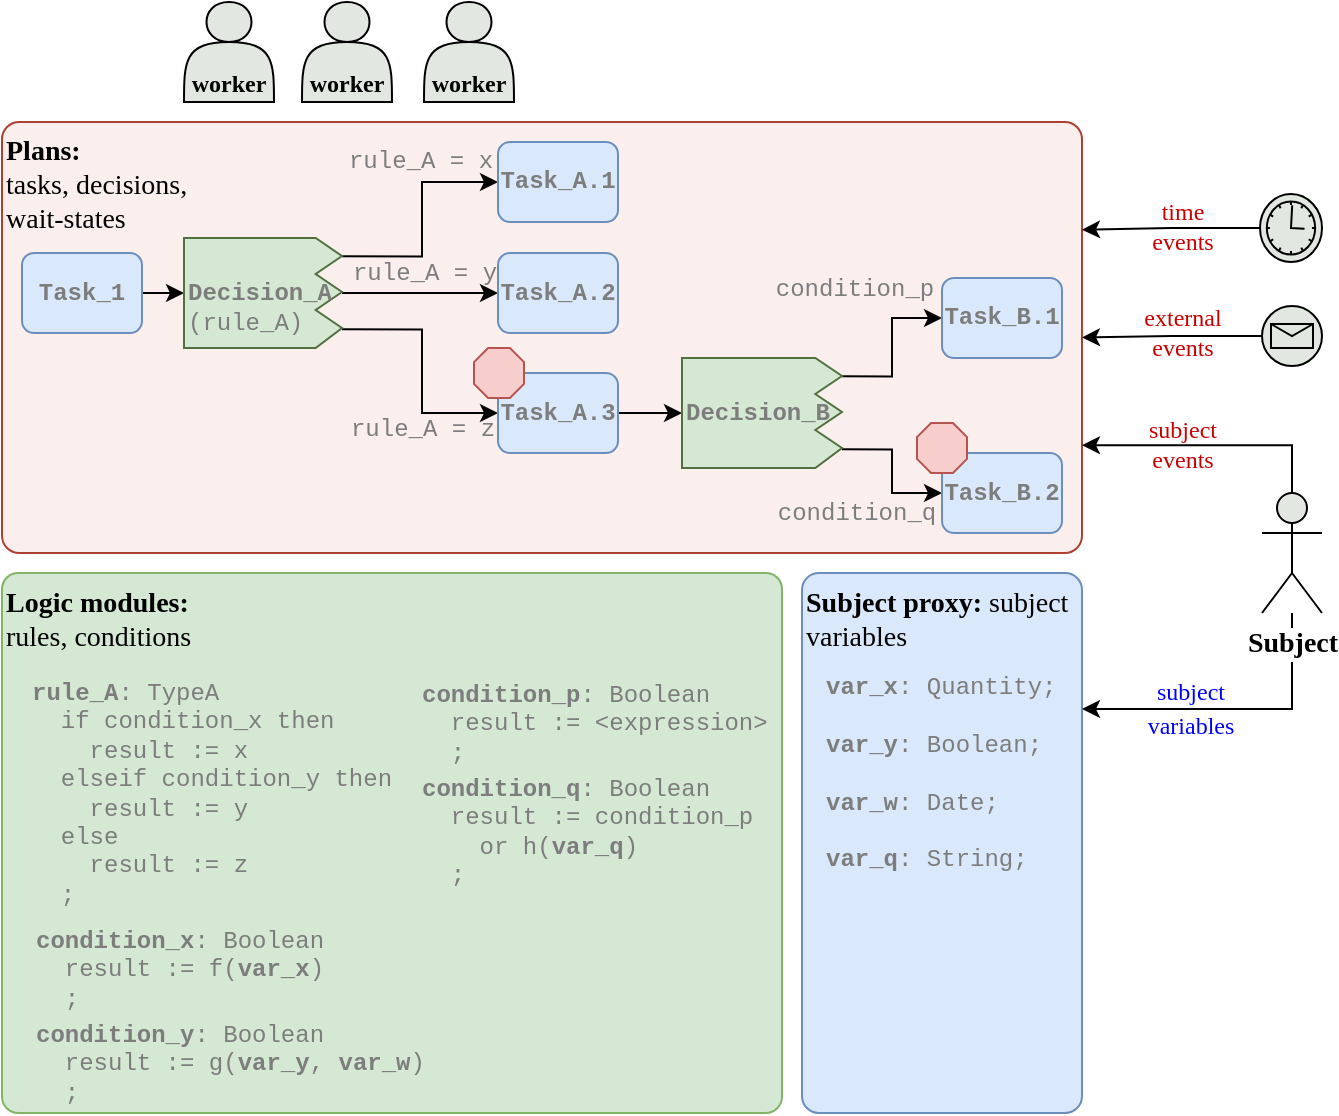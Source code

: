<mxfile version="12.6.5" type="device"><diagram id="Gu1tP6f02pRjhrijxcR9" name="Page-1"><mxGraphModel dx="1366" dy="816" grid="1" gridSize="10" guides="1" tooltips="1" connect="1" arrows="1" fold="1" page="1" pageScale="1" pageWidth="827" pageHeight="1169" math="0" shadow="0"><root><mxCell id="0"/><mxCell id="1" parent="0"/><mxCell id="JfyOaCDeowtfaDTen3r4-25" value="Plans:&lt;br&gt;&lt;span style=&quot;font-weight: normal&quot;&gt;tasks,&amp;nbsp;decisions,&lt;br&gt;wait-states&lt;/span&gt;" style="rounded=1;whiteSpace=wrap;html=1;align=left;arcSize=4;verticalAlign=top;fillColor=#FAEFED;strokeColor=#ae4132;fontSize=14;fontStyle=1;fontFamily=Verdana;fontColor=#000000;" vertex="1" parent="1"><mxGeometry x="40" y="140" width="540" height="215.5" as="geometry"/></mxCell><mxCell id="JfyOaCDeowtfaDTen3r4-4" style="edgeStyle=orthogonalEdgeStyle;rounded=0;orthogonalLoop=1;jettySize=auto;html=1;exitX=1;exitY=0.5;exitDx=0;exitDy=0;entryX=0;entryY=0.5;entryDx=0;entryDy=0;fontColor=#7D7D7D;" edge="1" parent="1" source="JfyOaCDeowtfaDTen3r4-1" target="JfyOaCDeowtfaDTen3r4-3"><mxGeometry relative="1" as="geometry"/></mxCell><mxCell id="JfyOaCDeowtfaDTen3r4-1" value="&lt;b&gt;Task_1&lt;/b&gt;" style="shape=stencil(tZThCoIwFIWfZn9jcwj9jVXvsfSaQ9tkrqy3b+4atFKJUJDBPUe/e9h2JVy0pWyAJLQkfE+SJE394ssOyy3FUrYNZA61m7RKnmpAp3XWVNCp3A0EpUuwyvUuPxC68+/0DxeZ0dpDlNFt5Lz5HiaV9t/SO8KG9o+oajz/Ag4sqiyox9+Zm3QFKlsjacx85V426ULUOCtb5aSWobI/mVx4ZeoSc3GSWXW25qrz0STBsf0QzV/uj8GLx3Ik0ERbLgpjYSZPoeoaZ3dq78bd0PSLHVT8lQThCQ==);whiteSpace=wrap;html=1;fontSize=12;align=center;fillColor=#dae8fc;strokeColor=#6c8ebf;fontColor=#7D7D7D;fontFamily=Courier New;" vertex="1" parent="1"><mxGeometry x="50" y="205.5" width="60" height="40" as="geometry"/></mxCell><mxCell id="JfyOaCDeowtfaDTen3r4-6" style="edgeStyle=orthogonalEdgeStyle;rounded=0;orthogonalLoop=1;jettySize=auto;html=1;exitX=1;exitY=0.167;exitDx=0;exitDy=0;entryX=0;entryY=0.5;entryDx=0;entryDy=0;fontColor=#7D7D7D;" edge="1" parent="1" source="JfyOaCDeowtfaDTen3r4-3" target="JfyOaCDeowtfaDTen3r4-5"><mxGeometry relative="1" as="geometry"><Array as="points"><mxPoint x="250" y="207.5"/><mxPoint x="250" y="170.5"/></Array></mxGeometry></mxCell><mxCell id="JfyOaCDeowtfaDTen3r4-8" style="edgeStyle=orthogonalEdgeStyle;rounded=0;orthogonalLoop=1;jettySize=auto;html=1;exitX=1;exitY=0.83;exitDx=0;exitDy=0;entryX=0;entryY=0.5;entryDx=0;entryDy=0;fontColor=#7D7D7D;" edge="1" parent="1" source="JfyOaCDeowtfaDTen3r4-3" target="JfyOaCDeowtfaDTen3r4-7"><mxGeometry relative="1" as="geometry"><Array as="points"><mxPoint x="250" y="243.5"/><mxPoint x="250" y="285.5"/></Array></mxGeometry></mxCell><mxCell id="JfyOaCDeowtfaDTen3r4-14" style="edgeStyle=orthogonalEdgeStyle;rounded=0;orthogonalLoop=1;jettySize=auto;html=1;exitX=1;exitY=0.5;exitDx=0;exitDy=0;entryX=0;entryY=0.5;entryDx=0;entryDy=0;fontColor=#7D7D7D;" edge="1" parent="1" source="JfyOaCDeowtfaDTen3r4-3" target="JfyOaCDeowtfaDTen3r4-13"><mxGeometry relative="1" as="geometry"/></mxCell><mxCell id="JfyOaCDeowtfaDTen3r4-3" value="&lt;div&gt;&lt;span&gt;&lt;b&gt;&lt;br&gt;Decision_A&lt;/b&gt;&lt;/span&gt;&lt;/div&gt;&lt;div&gt;&lt;span&gt;&lt;font&gt;(rule_A)&lt;/font&gt;&lt;/span&gt;&lt;/div&gt;" style="shape=stencil(tZbRbsIgFIafhltToLTd5dLqeyCylYjQANP59tKimWzVEcWkacM5p9//H5pDCnBrezpwgIoe4A4gRIi/+eUhLKsiLKkdOHMhtqdG0LXkIWOd0Vt+EBt3JgjVcyPcmMVLULz7mp8Lt0wr5VFCKzuT/1Pr8VQoTyu+A/5s6BitBq+4446b6+jqMf6CJCjAJxRgzF/Aqs6u8WuXLj29sIv8CnEP8OVfel4h5x41+CEJ3Prs/bnB7Zqy7afRX2rzr9UPIWUY25TGQiXTUhsfCM/JNkCYwLooU7/BKDuP6ciy6cpEzEDHk+ZuUfzCTu/5zclIEo15UqgrHskNrGLgW26HsMltEdW5PeIqt8eS5PZInidmADKpbcIYX8p9ZcL8pB4RE+/GwTPlws/FFD4B);whiteSpace=wrap;html=1;fontSize=12;fillColor=#d5e8d4;strokeColor=#82b366;align=left;spacingLeft=0;fontFamily=Courier New;fontColor=#7D7D7D;" vertex="1" parent="1"><mxGeometry x="131" y="198" width="79" height="55" as="geometry"/></mxCell><mxCell id="JfyOaCDeowtfaDTen3r4-5" value="Task_A.1" style="shape=stencil(tZThCoIwFIWfZn9jcwj9jVXvsfSaQ9tkrqy3b+4atFKJUJDBPUe/e9h2JVy0pWyAJLQkfE+SJE394ssOyy3FUrYNZA61m7RKnmpAp3XWVNCp3A0EpUuwyvUuPxC68+/0DxeZ0dpDlNFt5Lz5HiaV9t/SO8KG9o+oajz/Ag4sqiyox9+Zm3QFKlsjacx85V426ULUOCtb5aSWobI/mVx4ZeoSc3GSWXW25qrz0STBsf0QzV/uj8GLx3Ik0ERbLgpjYSZPoeoaZ3dq78bd0PSLHVT8lQThCQ==);whiteSpace=wrap;html=1;fontSize=12;align=center;fillColor=#dae8fc;strokeColor=#6c8ebf;fontColor=#7D7D7D;fontStyle=1;fontFamily=Courier New;" vertex="1" parent="1"><mxGeometry x="288" y="150" width="60" height="40" as="geometry"/></mxCell><mxCell id="JfyOaCDeowtfaDTen3r4-10" style="edgeStyle=orthogonalEdgeStyle;rounded=0;orthogonalLoop=1;jettySize=auto;html=1;exitX=1;exitY=0.5;exitDx=0;exitDy=0;entryX=0;entryY=0.5;entryDx=0;entryDy=0;fontColor=#7D7D7D;" edge="1" parent="1" source="JfyOaCDeowtfaDTen3r4-7" target="JfyOaCDeowtfaDTen3r4-9"><mxGeometry relative="1" as="geometry"/></mxCell><mxCell id="JfyOaCDeowtfaDTen3r4-7" value="Task_A.3" style="shape=stencil(tZThCoIwFIWfZn9jcwj9jVXvsfSaQ9tkrqy3b+4atFKJUJDBPUe/e9h2JVy0pWyAJLQkfE+SJE394ssOyy3FUrYNZA61m7RKnmpAp3XWVNCp3A0EpUuwyvUuPxC68+/0DxeZ0dpDlNFt5Lz5HiaV9t/SO8KG9o+oajz/Ag4sqiyox9+Zm3QFKlsjacx85V426ULUOCtb5aSWobI/mVx4ZeoSc3GSWXW25qrz0STBsf0QzV/uj8GLx3Ik0ERbLgpjYSZPoeoaZ3dq78bd0PSLHVT8lQThCQ==);whiteSpace=wrap;html=1;fontSize=12;align=center;fillColor=#dae8fc;strokeColor=#6c8ebf;fontColor=#7D7D7D;fontStyle=1;fontFamily=Courier New;" vertex="1" parent="1"><mxGeometry x="288" y="265.5" width="60" height="40" as="geometry"/></mxCell><mxCell id="JfyOaCDeowtfaDTen3r4-12" style="edgeStyle=orthogonalEdgeStyle;rounded=0;orthogonalLoop=1;jettySize=auto;html=1;exitX=1;exitY=0.83;exitDx=0;exitDy=0;entryX=0;entryY=0.5;entryDx=0;entryDy=0;fontColor=#7D7D7D;" edge="1" parent="1" source="JfyOaCDeowtfaDTen3r4-9" target="JfyOaCDeowtfaDTen3r4-11"><mxGeometry relative="1" as="geometry"/></mxCell><mxCell id="JfyOaCDeowtfaDTen3r4-17" style="edgeStyle=orthogonalEdgeStyle;rounded=0;orthogonalLoop=1;jettySize=auto;html=1;exitX=1;exitY=0.167;exitDx=0;exitDy=0;entryX=0;entryY=0.5;entryDx=0;entryDy=0;fontColor=#7D7D7D;" edge="1" parent="1" source="JfyOaCDeowtfaDTen3r4-9" target="JfyOaCDeowtfaDTen3r4-16"><mxGeometry relative="1" as="geometry"/></mxCell><mxCell id="JfyOaCDeowtfaDTen3r4-9" value="&lt;div&gt;&lt;span&gt;Decision_B&lt;/span&gt;&lt;/div&gt;" style="shape=stencil(tZbRbsIgFIafhltToLTd5dLqeyCylYjQANP59tKimWzVEcWkacM5p9//H5pDCnBrezpwgIoe4A4gRIi/+eUhLKsiLKkdOHMhtqdG0LXkIWOd0Vt+EBt3JgjVcyPcmMVLULz7mp8Lt0wr5VFCKzuT/1Pr8VQoTyu+A/5s6BitBq+4446b6+jqMf6CJCjAJxRgzF/Aqs6u8WuXLj29sIv8CnEP8OVfel4h5x41+CEJ3Prs/bnB7Zqy7afRX2rzr9UPIWUY25TGQiXTUhsfCM/JNkCYwLooU7/BKDuP6ciy6cpEzEDHk+ZuUfzCTu/5zclIEo15UqgrHskNrGLgW26HsMltEdW5PeIqt8eS5PZInidmADKpbcIYX8p9ZcL8pB4RE+/GwTPlws/FFD4B);whiteSpace=wrap;html=1;fontSize=12;fillColor=#d5e8d4;strokeColor=#82b366;align=left;spacingLeft=0;fontStyle=1;fontFamily=Courier New;fontColor=#7D7D7D;" vertex="1" parent="1"><mxGeometry x="380" y="258" width="80" height="55" as="geometry"/></mxCell><mxCell id="JfyOaCDeowtfaDTen3r4-11" value="Task_B.2" style="shape=stencil(tZThCoIwFIWfZn9jcwj9jVXvsfSaQ9tkrqy3b+4atFKJUJDBPUe/e9h2JVy0pWyAJLQkfE+SJE394ssOyy3FUrYNZA61m7RKnmpAp3XWVNCp3A0EpUuwyvUuPxC68+/0DxeZ0dpDlNFt5Lz5HiaV9t/SO8KG9o+oajz/Ag4sqiyox9+Zm3QFKlsjacx85V426ULUOCtb5aSWobI/mVx4ZeoSc3GSWXW25qrz0STBsf0QzV/uj8GLx3Ik0ERbLgpjYSZPoeoaZ3dq78bd0PSLHVT8lQThCQ==);whiteSpace=wrap;html=1;fontSize=12;align=center;fillColor=#dae8fc;strokeColor=#6c8ebf;fontColor=#7D7D7D;fontStyle=1;fontFamily=Courier New;" vertex="1" parent="1"><mxGeometry x="510" y="305.5" width="60" height="40" as="geometry"/></mxCell><mxCell id="JfyOaCDeowtfaDTen3r4-13" value="Task_A.2" style="shape=stencil(tZThCoIwFIWfZn9jcwj9jVXvsfSaQ9tkrqy3b+4atFKJUJDBPUe/e9h2JVy0pWyAJLQkfE+SJE394ssOyy3FUrYNZA61m7RKnmpAp3XWVNCp3A0EpUuwyvUuPxC68+/0DxeZ0dpDlNFt5Lz5HiaV9t/SO8KG9o+oajz/Ag4sqiyox9+Zm3QFKlsjacx85V426ULUOCtb5aSWobI/mVx4ZeoSc3GSWXW25qrz0STBsf0QzV/uj8GLx3Ik0ERbLgpjYSZPoeoaZ3dq78bd0PSLHVT8lQThCQ==);whiteSpace=wrap;html=1;fontSize=12;align=center;fillColor=#dae8fc;strokeColor=#6c8ebf;fontColor=#7D7D7D;fontStyle=1;fontFamily=Courier New;" vertex="1" parent="1"><mxGeometry x="288" y="205.5" width="60" height="40" as="geometry"/></mxCell><mxCell id="JfyOaCDeowtfaDTen3r4-16" value="Task_B.1" style="shape=stencil(tZThCoIwFIWfZn9jcwj9jVXvsfSaQ9tkrqy3b+4atFKJUJDBPUe/e9h2JVy0pWyAJLQkfE+SJE394ssOyy3FUrYNZA61m7RKnmpAp3XWVNCp3A0EpUuwyvUuPxC68+/0DxeZ0dpDlNFt5Lz5HiaV9t/SO8KG9o+oajz/Ag4sqiyox9+Zm3QFKlsjacx85V426ULUOCtb5aSWobI/mVx4ZeoSc3GSWXW25qrz0STBsf0QzV/uj8GLx3Ik0ERbLgpjYSZPoeoaZ3dq78bd0PSLHVT8lQThCQ==);whiteSpace=wrap;html=1;fontSize=12;align=center;fillColor=#dae8fc;strokeColor=#6c8ebf;fontColor=#7D7D7D;fontStyle=1;fontFamily=Courier New;" vertex="1" parent="1"><mxGeometry x="510" y="218" width="60" height="40" as="geometry"/></mxCell><mxCell id="JfyOaCDeowtfaDTen3r4-18" value="&lt;font&gt;rule_A&lt;/font&gt; = &lt;font&gt;x&lt;/font&gt;" style="text;html=1;align=center;verticalAlign=middle;resizable=0;points=[];autosize=1;fontFamily=Courier New;fontColor=#7D7D7D;" vertex="1" parent="1"><mxGeometry x="204" y="150" width="90" height="20" as="geometry"/></mxCell><mxCell id="JfyOaCDeowtfaDTen3r4-19" value="&lt;font&gt;rule_A&lt;/font&gt; = &lt;font&gt;y&lt;/font&gt;" style="text;html=1;align=center;verticalAlign=middle;resizable=0;points=[];autosize=1;fontFamily=Courier New;fontColor=#7D7D7D;" vertex="1" parent="1"><mxGeometry x="206" y="205.5" width="90" height="20" as="geometry"/></mxCell><mxCell id="JfyOaCDeowtfaDTen3r4-20" value="&lt;font&gt;rule_A&lt;/font&gt; = &lt;font&gt;z&lt;/font&gt;" style="text;html=1;align=center;verticalAlign=middle;resizable=0;points=[];autosize=1;fontFamily=Courier New;fontColor=#7D7D7D;" vertex="1" parent="1"><mxGeometry x="205" y="284" width="90" height="20" as="geometry"/></mxCell><mxCell id="JfyOaCDeowtfaDTen3r4-21" value="&lt;font&gt;condition_p&lt;/font&gt;" style="text;html=1;align=center;verticalAlign=middle;resizable=0;points=[];autosize=1;fontFamily=Courier New;fontColor=#7D7D7D;" vertex="1" parent="1"><mxGeometry x="421" y="214" width="90" height="20" as="geometry"/></mxCell><mxCell id="JfyOaCDeowtfaDTen3r4-22" value="&lt;font&gt;condition_q&lt;/font&gt;" style="text;html=1;align=center;verticalAlign=middle;resizable=0;points=[];autosize=1;fontFamily=Courier New;fontColor=#7D7D7D;" vertex="1" parent="1"><mxGeometry x="422" y="325.5" width="90" height="20" as="geometry"/></mxCell><mxCell id="JfyOaCDeowtfaDTen3r4-26" value="Logic modules: &lt;br&gt;&lt;span style=&quot;font-weight: normal&quot;&gt;rules, conditions&lt;/span&gt;" style="rounded=1;whiteSpace=wrap;html=1;align=left;arcSize=3;verticalAlign=top;fillColor=#d5e8d4;strokeColor=#82b366;fontSize=14;fontStyle=1;fontFamily=Verdana;fontColor=#000000;" vertex="1" parent="1"><mxGeometry x="40" y="365.5" width="390" height="270" as="geometry"/></mxCell><mxCell id="JfyOaCDeowtfaDTen3r4-27" value="&lt;b&gt;rule_A&lt;/b&gt;: TypeA&lt;br&gt;&amp;nbsp; if condition_x then&lt;br&gt;&amp;nbsp; &amp;nbsp; result := x&lt;br&gt;&amp;nbsp; elseif condition_y then&lt;br&gt;&amp;nbsp; &amp;nbsp; result := y&lt;br&gt;&amp;nbsp; else&lt;br&gt;&amp;nbsp; &amp;nbsp; result := z&lt;br&gt;&amp;nbsp; ;" style="text;html=1;align=left;verticalAlign=middle;resizable=0;points=[];autosize=1;fontFamily=Courier New;fontColor=#7D7D7D;" vertex="1" parent="1"><mxGeometry x="53" y="415.5" width="200" height="120" as="geometry"/></mxCell><mxCell id="JfyOaCDeowtfaDTen3r4-28" value="&lt;b&gt;condition_x&lt;/b&gt;: Boolean&lt;br&gt;&amp;nbsp; result := f(&lt;b&gt;&lt;font&gt;var_x&lt;/font&gt;&lt;/b&gt;)&lt;br&gt;&amp;nbsp; ;" style="text;html=1;align=left;verticalAlign=middle;resizable=0;points=[];autosize=1;fontFamily=Courier New;fontColor=#7D7D7D;" vertex="1" parent="1"><mxGeometry x="55" y="539" width="160" height="50" as="geometry"/></mxCell><mxCell id="JfyOaCDeowtfaDTen3r4-29" value="&lt;b&gt;condition_y&lt;/b&gt;: Boolean&lt;br&gt;&amp;nbsp; result := g(&lt;b&gt;&lt;font&gt;var_y&lt;/font&gt;&lt;/b&gt;, &lt;b&gt;&lt;font&gt;var_w&lt;/font&gt;&lt;/b&gt;)&lt;br&gt;&amp;nbsp; ;" style="text;html=1;align=left;verticalAlign=middle;resizable=0;points=[];autosize=1;fontFamily=Courier New;fontColor=#7D7D7D;" vertex="1" parent="1"><mxGeometry x="55" y="585.5" width="210" height="50" as="geometry"/></mxCell><mxCell id="JfyOaCDeowtfaDTen3r4-30" value="&lt;b&gt;condition_p&lt;/b&gt;: Boolean&lt;br&gt;&amp;nbsp; result := &amp;lt;expression&amp;gt;&lt;br&gt;&amp;nbsp; ;" style="text;html=1;align=left;verticalAlign=middle;resizable=0;points=[];autosize=1;fontFamily=Courier New;fontColor=#7D7D7D;" vertex="1" parent="1"><mxGeometry x="248" y="415.5" width="190" height="50" as="geometry"/></mxCell><mxCell id="JfyOaCDeowtfaDTen3r4-31" value="&lt;b&gt;condition_q&lt;/b&gt;: Boolean&lt;br&gt;&amp;nbsp; result := condition_p &lt;br&gt;&amp;nbsp; &amp;nbsp; or h(&lt;b&gt;&lt;font&gt;var_q&lt;/font&gt;&lt;/b&gt;)&lt;br&gt;&amp;nbsp; ;" style="text;html=1;align=left;verticalAlign=middle;resizable=0;points=[];autosize=1;fontFamily=Courier New;fontColor=#7D7D7D;" vertex="1" parent="1"><mxGeometry x="248" y="465" width="180" height="60" as="geometry"/></mxCell><mxCell id="JfyOaCDeowtfaDTen3r4-32" value="Subject proxy: &lt;span style=&quot;font-weight: normal&quot;&gt;subject variables&lt;/span&gt;" style="rounded=1;whiteSpace=wrap;html=1;align=left;arcSize=6;verticalAlign=top;fillColor=#dae8fc;strokeColor=#6c8ebf;fontSize=14;fontStyle=1;fontFamily=Verdana;fontColor=#000000;" vertex="1" parent="1"><mxGeometry x="440" y="365.5" width="140" height="270" as="geometry"/></mxCell><mxCell id="JfyOaCDeowtfaDTen3r4-33" value="&lt;b&gt;&lt;font&gt;var_x&lt;/font&gt;&lt;/b&gt;: Quantity;&lt;br&gt;&lt;br&gt;&lt;b&gt;&lt;font&gt;var_y&lt;/font&gt;&lt;/b&gt;: Boolean;&lt;br&gt;&lt;br&gt;&lt;b&gt;&lt;font&gt;var_w&lt;/font&gt;&lt;/b&gt;: Date;&lt;br&gt;&lt;br&gt;&lt;b&gt;&lt;font&gt;var_q&lt;/font&gt;&lt;/b&gt;: String;" style="text;html=1;align=left;verticalAlign=middle;resizable=0;points=[];autosize=1;fontFamily=Courier New;fontColor=#7D7D7D;" vertex="1" parent="1"><mxGeometry x="450" y="415.5" width="130" height="100" as="geometry"/></mxCell><mxCell id="JfyOaCDeowtfaDTen3r4-37" style="edgeStyle=orthogonalEdgeStyle;rounded=0;orthogonalLoop=1;jettySize=auto;html=1;fontFamily=Courier New;fontSize=14;" edge="1" parent="1" source="JfyOaCDeowtfaDTen3r4-36"><mxGeometry relative="1" as="geometry"><mxPoint x="580" y="433.5" as="targetPoint"/><Array as="points"><mxPoint x="685" y="433.5"/></Array></mxGeometry></mxCell><mxCell id="JfyOaCDeowtfaDTen3r4-41" style="edgeStyle=orthogonalEdgeStyle;rounded=0;orthogonalLoop=1;jettySize=auto;html=1;exitX=0.5;exitY=0;exitDx=0;exitDy=0;exitPerimeter=0;entryX=1;entryY=0.75;entryDx=0;entryDy=0;fontFamily=Verdana;fontSize=14;" edge="1" parent="1" source="JfyOaCDeowtfaDTen3r4-36" target="JfyOaCDeowtfaDTen3r4-25"><mxGeometry relative="1" as="geometry"/></mxCell><mxCell id="JfyOaCDeowtfaDTen3r4-36" value="&lt;b&gt;&lt;font face=&quot;Verdana&quot;&gt;Subject&lt;/font&gt;&lt;/b&gt;" style="shape=umlActor;verticalLabelPosition=bottom;labelBackgroundColor=#ffffff;verticalAlign=top;html=1;outlineConnect=0;fillColor=#E2E8E1;fontFamily=Courier New;fontSize=14;align=center;" vertex="1" parent="1"><mxGeometry x="670" y="325.5" width="30" height="60" as="geometry"/></mxCell><mxCell id="JfyOaCDeowtfaDTen3r4-40" value="&lt;font style=&quot;font-size: 12px&quot; face=&quot;Verdana&quot;&gt;subject&lt;br&gt;variables&lt;/font&gt;" style="text;html=1;align=center;verticalAlign=middle;resizable=0;points=[];autosize=1;fontSize=14;fontFamily=Courier New;fontColor=#0000FF;" vertex="1" parent="1"><mxGeometry x="599" y="412.5" width="70" height="40" as="geometry"/></mxCell><mxCell id="JfyOaCDeowtfaDTen3r4-42" value="subject&lt;br&gt;events" style="text;html=1;align=center;verticalAlign=middle;resizable=0;points=[];autosize=1;fontSize=12;fontFamily=Verdana;fontColor=#CC0000;" vertex="1" parent="1"><mxGeometry x="600" y="285.5" width="60" height="30" as="geometry"/></mxCell><mxCell id="JfyOaCDeowtfaDTen3r4-44" style="edgeStyle=orthogonalEdgeStyle;rounded=0;orthogonalLoop=1;jettySize=auto;html=1;entryX=1;entryY=0.5;entryDx=0;entryDy=0;fontFamily=Verdana;fontSize=14;exitX=0;exitY=0.5;exitDx=0;exitDy=0;" edge="1" parent="1" source="JfyOaCDeowtfaDTen3r4-61" target="JfyOaCDeowtfaDTen3r4-25"><mxGeometry relative="1" as="geometry"><mxPoint x="680" y="247.5" as="sourcePoint"/><mxPoint x="590" y="311.625" as="targetPoint"/></mxGeometry></mxCell><mxCell id="JfyOaCDeowtfaDTen3r4-48" style="edgeStyle=orthogonalEdgeStyle;rounded=0;orthogonalLoop=1;jettySize=auto;html=1;entryX=1;entryY=0.25;entryDx=0;entryDy=0;fontFamily=Verdana;fontSize=12;fontColor=#CC0000;exitX=0;exitY=0.5;exitDx=0;exitDy=0;" edge="1" parent="1" source="JfyOaCDeowtfaDTen3r4-60" target="JfyOaCDeowtfaDTen3r4-25"><mxGeometry relative="1" as="geometry"><mxPoint x="680" y="193.5" as="sourcePoint"/></mxGeometry></mxCell><mxCell id="JfyOaCDeowtfaDTen3r4-45" value="external&lt;br&gt;events" style="text;html=1;align=center;verticalAlign=middle;resizable=0;points=[];autosize=1;fontSize=12;fontFamily=Verdana;fontColor=#CC0000;" vertex="1" parent="1"><mxGeometry x="600" y="230" width="60" height="30" as="geometry"/></mxCell><mxCell id="JfyOaCDeowtfaDTen3r4-49" value="time&lt;br&gt;events" style="text;html=1;align=center;verticalAlign=middle;resizable=0;points=[];autosize=1;fontSize=12;fontFamily=Verdana;fontColor=#CC0000;" vertex="1" parent="1"><mxGeometry x="600" y="177" width="60" height="30" as="geometry"/></mxCell><mxCell id="JfyOaCDeowtfaDTen3r4-56" value="worker" style="shape=actor;whiteSpace=wrap;html=1;fillColor=#E2E8E1;fontFamily=Verdana;fontSize=12;fontColor=#000000;align=center;verticalAlign=bottom;fontStyle=1" vertex="1" parent="1"><mxGeometry x="131" y="80" width="45" height="50" as="geometry"/></mxCell><mxCell id="JfyOaCDeowtfaDTen3r4-58" value="worker" style="shape=actor;whiteSpace=wrap;html=1;fillColor=#E2E8E1;fontFamily=Verdana;fontSize=12;fontColor=#000000;align=center;verticalAlign=bottom;fontStyle=1" vertex="1" parent="1"><mxGeometry x="190" y="80" width="45" height="50" as="geometry"/></mxCell><mxCell id="JfyOaCDeowtfaDTen3r4-59" value="worker" style="shape=actor;whiteSpace=wrap;html=1;fillColor=#E2E8E1;fontFamily=Verdana;fontSize=12;fontColor=#000000;align=center;verticalAlign=bottom;fontStyle=1" vertex="1" parent="1"><mxGeometry x="251" y="80" width="45" height="50" as="geometry"/></mxCell><mxCell id="JfyOaCDeowtfaDTen3r4-60" value="" style="shape=mxgraph.bpmn.shape;html=1;verticalLabelPosition=bottom;labelBackgroundColor=#ffffff;verticalAlign=top;align=center;perimeter=ellipsePerimeter;outlineConnect=0;outline=eventInt;symbol=timer;fillColor=#E2E8E1;fontFamily=Verdana;fontSize=12;fontColor=#000000;" vertex="1" parent="1"><mxGeometry x="669" y="176" width="31" height="34" as="geometry"/></mxCell><mxCell id="JfyOaCDeowtfaDTen3r4-61" value="" style="shape=mxgraph.bpmn.shape;html=1;verticalLabelPosition=bottom;labelBackgroundColor=#ffffff;verticalAlign=top;align=center;perimeter=ellipsePerimeter;outlineConnect=0;outline=standard;symbol=message;fillColor=#E2E8E1;fontFamily=Verdana;fontSize=12;fontColor=#000000;" vertex="1" parent="1"><mxGeometry x="670" y="232" width="30" height="30" as="geometry"/></mxCell><mxCell id="JfyOaCDeowtfaDTen3r4-62" value="" style="whiteSpace=wrap;html=1;shape=mxgraph.basic.octagon2;align=center;verticalAlign=middle;dx=3.52;fillColor=#f8cecc;fontFamily=Verdana;fontSize=12;strokeColor=#b85450;fontColor=#7D7D7D;" vertex="1" parent="1"><mxGeometry x="276" y="253" width="25" height="25" as="geometry"/></mxCell><mxCell id="JfyOaCDeowtfaDTen3r4-63" value="" style="whiteSpace=wrap;html=1;shape=mxgraph.basic.octagon2;align=center;verticalAlign=middle;dx=3.52;fillColor=#f8cecc;fontFamily=Verdana;fontSize=12;strokeColor=#b85450;fontColor=#7D7D7D;" vertex="1" parent="1"><mxGeometry x="497.5" y="290.5" width="25" height="25" as="geometry"/></mxCell></root></mxGraphModel></diagram></mxfile>